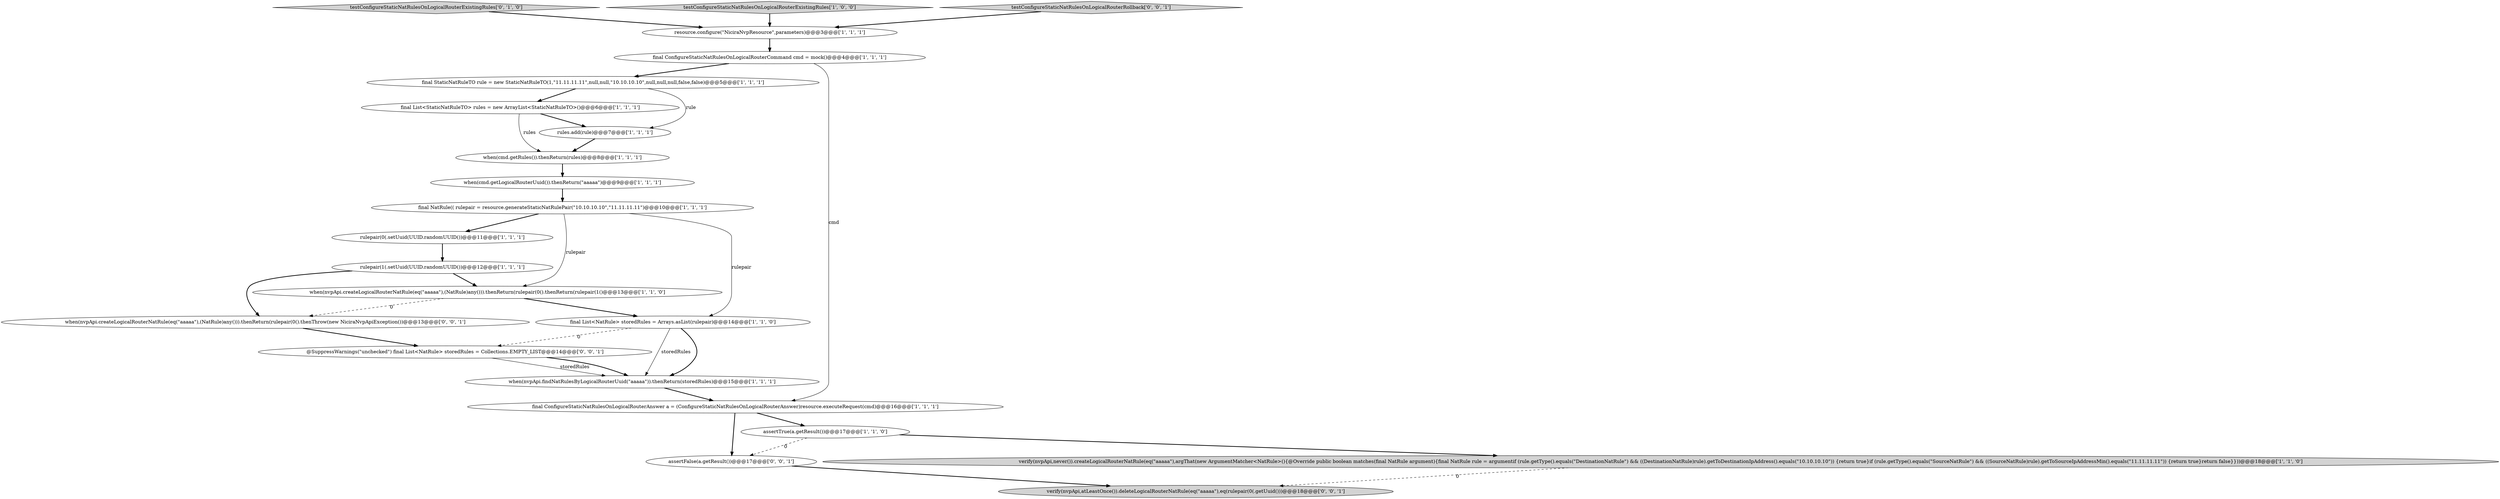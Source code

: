 digraph {
9 [style = filled, label = "when(nvpApi.findNatRulesByLogicalRouterUuid(\"aaaaa\")).thenReturn(storedRules)@@@15@@@['1', '1', '1']", fillcolor = white, shape = ellipse image = "AAA0AAABBB1BBB"];
14 [style = filled, label = "final List<NatRule> storedRules = Arrays.asList(rulepair)@@@14@@@['1', '1', '0']", fillcolor = white, shape = ellipse image = "AAA0AAABBB1BBB"];
19 [style = filled, label = "verify(nvpApi,atLeastOnce()).deleteLogicalRouterNatRule(eq(\"aaaaa\"),eq(rulepair(0(.getUuid()))@@@18@@@['0', '0', '1']", fillcolor = lightgray, shape = ellipse image = "AAA0AAABBB3BBB"];
17 [style = filled, label = "testConfigureStaticNatRulesOnLogicalRouterExistingRules['0', '1', '0']", fillcolor = lightgray, shape = diamond image = "AAA0AAABBB2BBB"];
3 [style = filled, label = "final ConfigureStaticNatRulesOnLogicalRouterAnswer a = (ConfigureStaticNatRulesOnLogicalRouterAnswer)resource.executeRequest(cmd)@@@16@@@['1', '1', '1']", fillcolor = white, shape = ellipse image = "AAA0AAABBB1BBB"];
13 [style = filled, label = "when(cmd.getLogicalRouterUuid()).thenReturn(\"aaaaa\")@@@9@@@['1', '1', '1']", fillcolor = white, shape = ellipse image = "AAA0AAABBB1BBB"];
10 [style = filled, label = "when(nvpApi.createLogicalRouterNatRule(eq(\"aaaaa\"),(NatRule)any())).thenReturn(rulepair(0().thenReturn(rulepair(1()@@@13@@@['1', '1', '0']", fillcolor = white, shape = ellipse image = "AAA0AAABBB1BBB"];
16 [style = filled, label = "testConfigureStaticNatRulesOnLogicalRouterExistingRules['1', '0', '0']", fillcolor = lightgray, shape = diamond image = "AAA0AAABBB1BBB"];
6 [style = filled, label = "resource.configure(\"NiciraNvpResource\",parameters)@@@3@@@['1', '1', '1']", fillcolor = white, shape = ellipse image = "AAA0AAABBB1BBB"];
7 [style = filled, label = "assertTrue(a.getResult())@@@17@@@['1', '1', '0']", fillcolor = white, shape = ellipse image = "AAA0AAABBB1BBB"];
22 [style = filled, label = "assertFalse(a.getResult())@@@17@@@['0', '0', '1']", fillcolor = white, shape = ellipse image = "AAA0AAABBB3BBB"];
1 [style = filled, label = "final ConfigureStaticNatRulesOnLogicalRouterCommand cmd = mock()@@@4@@@['1', '1', '1']", fillcolor = white, shape = ellipse image = "AAA0AAABBB1BBB"];
15 [style = filled, label = "rulepair(1(.setUuid(UUID.randomUUID())@@@12@@@['1', '1', '1']", fillcolor = white, shape = ellipse image = "AAA0AAABBB1BBB"];
12 [style = filled, label = "final List<StaticNatRuleTO> rules = new ArrayList<StaticNatRuleTO>()@@@6@@@['1', '1', '1']", fillcolor = white, shape = ellipse image = "AAA0AAABBB1BBB"];
8 [style = filled, label = "final StaticNatRuleTO rule = new StaticNatRuleTO(1,\"11.11.11.11\",null,null,\"10.10.10.10\",null,null,null,false,false)@@@5@@@['1', '1', '1']", fillcolor = white, shape = ellipse image = "AAA0AAABBB1BBB"];
2 [style = filled, label = "when(cmd.getRules()).thenReturn(rules)@@@8@@@['1', '1', '1']", fillcolor = white, shape = ellipse image = "AAA0AAABBB1BBB"];
20 [style = filled, label = "when(nvpApi.createLogicalRouterNatRule(eq(\"aaaaa\"),(NatRule)any())).thenReturn(rulepair(0().thenThrow(new NiciraNvpApiException())@@@13@@@['0', '0', '1']", fillcolor = white, shape = ellipse image = "AAA0AAABBB3BBB"];
0 [style = filled, label = "rulepair(0(.setUuid(UUID.randomUUID())@@@11@@@['1', '1', '1']", fillcolor = white, shape = ellipse image = "AAA0AAABBB1BBB"];
11 [style = filled, label = "final NatRule(( rulepair = resource.generateStaticNatRulePair(\"10.10.10.10\",\"11.11.11.11\")@@@10@@@['1', '1', '1']", fillcolor = white, shape = ellipse image = "AAA0AAABBB1BBB"];
18 [style = filled, label = "@SuppressWarnings(\"unchecked\") final List<NatRule> storedRules = Collections.EMPTY_LIST@@@14@@@['0', '0', '1']", fillcolor = white, shape = ellipse image = "AAA0AAABBB3BBB"];
21 [style = filled, label = "testConfigureStaticNatRulesOnLogicalRouterRollback['0', '0', '1']", fillcolor = lightgray, shape = diamond image = "AAA0AAABBB3BBB"];
5 [style = filled, label = "rules.add(rule)@@@7@@@['1', '1', '1']", fillcolor = white, shape = ellipse image = "AAA0AAABBB1BBB"];
4 [style = filled, label = "verify(nvpApi,never()).createLogicalRouterNatRule(eq(\"aaaaa\"),argThat(new ArgumentMatcher<NatRule>(){@Override public boolean matches(final NatRule argument){final NatRule rule = argumentif (rule.getType().equals(\"DestinationNatRule\") && ((DestinationNatRule)rule).getToDestinationIpAddress().equals(\"10.10.10.10\")) {return true}if (rule.getType().equals(\"SourceNatRule\") && ((SourceNatRule)rule).getToSourceIpAddressMin().equals(\"11.11.11.11\")) {return true}return false}}))@@@18@@@['1', '1', '0']", fillcolor = lightgray, shape = ellipse image = "AAA0AAABBB1BBB"];
5->2 [style = bold, label=""];
22->19 [style = bold, label=""];
12->2 [style = solid, label="rules"];
8->12 [style = bold, label=""];
11->14 [style = solid, label="rulepair"];
1->3 [style = solid, label="cmd"];
2->13 [style = bold, label=""];
20->18 [style = bold, label=""];
11->0 [style = bold, label=""];
18->9 [style = solid, label="storedRules"];
1->8 [style = bold, label=""];
9->3 [style = bold, label=""];
14->9 [style = bold, label=""];
3->7 [style = bold, label=""];
12->5 [style = bold, label=""];
13->11 [style = bold, label=""];
18->9 [style = bold, label=""];
0->15 [style = bold, label=""];
14->9 [style = solid, label="storedRules"];
17->6 [style = bold, label=""];
7->4 [style = bold, label=""];
7->22 [style = dashed, label="0"];
16->6 [style = bold, label=""];
15->20 [style = bold, label=""];
11->10 [style = solid, label="rulepair"];
3->22 [style = bold, label=""];
8->5 [style = solid, label="rule"];
14->18 [style = dashed, label="0"];
4->19 [style = dashed, label="0"];
21->6 [style = bold, label=""];
6->1 [style = bold, label=""];
15->10 [style = bold, label=""];
10->14 [style = bold, label=""];
10->20 [style = dashed, label="0"];
}
